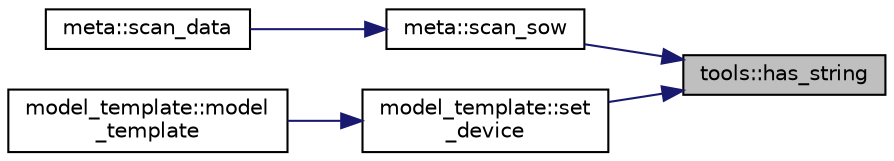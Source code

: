 digraph "tools::has_string"
{
 // INTERACTIVE_SVG=YES
 // LATEX_PDF_SIZE
  edge [fontname="Helvetica",fontsize="10",labelfontname="Helvetica",labelfontsize="10"];
  node [fontname="Helvetica",fontsize="10",shape=record];
  rankdir="RL";
  Node1 [label="tools::has_string",height=0.2,width=0.4,color="black", fillcolor="grey75", style="filled", fontcolor="black",tooltip="Checks if a string contains a specific substring."];
  Node1 -> Node2 [dir="back",color="midnightblue",fontsize="10",style="solid",fontname="Helvetica"];
  Node2 [label="meta::scan_sow",height=0.2,width=0.4,color="black", fillcolor="white", style="filled",URL="$classmeta.html#a24d8657dbb9d0d8903725ee01fe22c14",tooltip="Scans sum of weights (SoW) information from a ROOT object."];
  Node2 -> Node3 [dir="back",color="midnightblue",fontsize="10",style="solid",fontname="Helvetica"];
  Node3 [label="meta::scan_data",height=0.2,width=0.4,color="black", fillcolor="white", style="filled",URL="$classmeta.html#ac20aa6b655d77e02eb08aabe78b6af7e",tooltip="Scans data from a generic ROOT object (e.g., TTree, TH1)."];
  Node1 -> Node4 [dir="back",color="midnightblue",fontsize="10",style="solid",fontname="Helvetica"];
  Node4 [label="model_template::set\l_device",height=0.2,width=0.4,color="black", fillcolor="white", style="filled",URL="$classmodel__template.html#ad6ea8f7ffac83bd49123286ed4cd9fda",tooltip="Static setter for the device property."];
  Node4 -> Node5 [dir="back",color="midnightblue",fontsize="10",style="solid",fontname="Helvetica"];
  Node5 [label="model_template::model\l_template",height=0.2,width=0.4,color="black", fillcolor="white", style="filled",URL="$classmodel__template.html#af47db8a6a8514fda6e3b714813c07f6d",tooltip="Constructor for the model_template class."];
}
